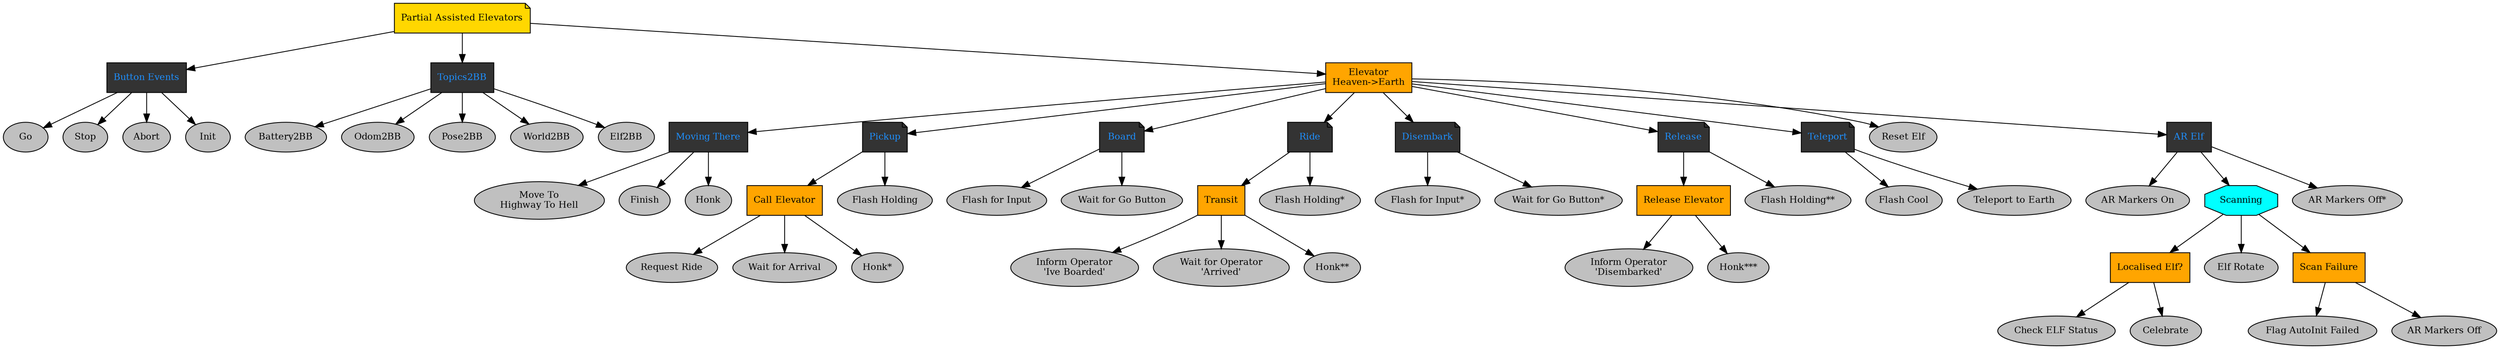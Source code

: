 digraph partial_assisted_elevators {
"Partial Assisted Elevators" [fontcolor=black, shape=note, fontsize=11, style=filled, fillcolor=gold];
"Button Events" [fontcolor=dodgerblue, shape=box, fontsize=11, style=filled, fillcolor=gray20];
"Partial Assisted Elevators" -> "Button Events";
Go [fontcolor=black, shape=ellipse, fontsize=11, style=filled, fillcolor=gray];
"Button Events" -> Go;
Stop [fontcolor=black, shape=ellipse, fontsize=11, style=filled, fillcolor=gray];
"Button Events" -> Stop;
Abort [fontcolor=black, shape=ellipse, fontsize=11, style=filled, fillcolor=gray];
"Button Events" -> Abort;
Init [fontcolor=black, shape=ellipse, fontsize=11, style=filled, fillcolor=gray];
"Button Events" -> Init;
Topics2BB [fontcolor=dodgerblue, shape=box, fontsize=11, style=filled, fillcolor=gray20];
"Partial Assisted Elevators" -> Topics2BB;
Battery2BB [fontcolor=black, shape=ellipse, fontsize=11, style=filled, fillcolor=gray];
Topics2BB -> Battery2BB;
Odom2BB [fontcolor=black, shape=ellipse, fontsize=11, style=filled, fillcolor=gray];
Topics2BB -> Odom2BB;
Pose2BB [fontcolor=black, shape=ellipse, fontsize=11, style=filled, fillcolor=gray];
Topics2BB -> Pose2BB;
World2BB [fontcolor=black, shape=ellipse, fontsize=11, style=filled, fillcolor=gray];
Topics2BB -> World2BB;
Elf2BB [fontcolor=black, shape=ellipse, fontsize=11, style=filled, fillcolor=gray];
Topics2BB -> Elf2BB;
"Elevator\nHeaven->Earth" [fontcolor=black, shape=box, fontsize=11, style=filled, fillcolor=orange];
"Partial Assisted Elevators" -> "Elevator\nHeaven->Earth";
"Moving There" [fontcolor=dodgerblue, shape=box, fontsize=11, style=filled, fillcolor=gray20];
"Elevator\nHeaven->Earth" -> "Moving There";
"Move To\nHighway To Hell" [fontcolor=black, shape=ellipse, fontsize=11, style=filled, fillcolor=gray];
"Moving There" -> "Move To\nHighway To Hell";
Finish [fontcolor=black, shape=ellipse, fontsize=11, style=filled, fillcolor=gray];
"Moving There" -> Finish;
Honk [fontcolor=black, shape=ellipse, fontsize=11, style=filled, fillcolor=gray];
"Moving There" -> Honk;
Pickup [fontcolor=dodgerblue, shape=note, fontsize=11, style=filled, fillcolor=gray20];
"Elevator\nHeaven->Earth" -> Pickup;
"Call Elevator" [fontcolor=black, shape=box, fontsize=11, style=filled, fillcolor=orange];
Pickup -> "Call Elevator";
"Request Ride" [fontcolor=black, shape=ellipse, fontsize=11, style=filled, fillcolor=gray];
"Call Elevator" -> "Request Ride";
"Wait for Arrival" [fontcolor=black, shape=ellipse, fontsize=11, style=filled, fillcolor=gray];
"Call Elevator" -> "Wait for Arrival";
"Honk*" [fontcolor=black, shape=ellipse, fontsize=11, style=filled, fillcolor=gray];
"Call Elevator" -> "Honk*";
"Flash Holding" [fontcolor=black, shape=ellipse, fontsize=11, style=filled, fillcolor=gray];
Pickup -> "Flash Holding";
Board [fontcolor=dodgerblue, shape=note, fontsize=11, style=filled, fillcolor=gray20];
"Elevator\nHeaven->Earth" -> Board;
"Flash for Input" [fontcolor=black, shape=ellipse, fontsize=11, style=filled, fillcolor=gray];
Board -> "Flash for Input";
"Wait for Go Button" [fontcolor=black, shape=ellipse, fontsize=11, style=filled, fillcolor=gray];
Board -> "Wait for Go Button";
Ride [fontcolor=dodgerblue, shape=note, fontsize=11, style=filled, fillcolor=gray20];
"Elevator\nHeaven->Earth" -> Ride;
Transit [fontcolor=black, shape=box, fontsize=11, style=filled, fillcolor=orange];
Ride -> Transit;
"Inform Operator\n'Ive Boarded'" [fontcolor=black, shape=ellipse, fontsize=11, style=filled, fillcolor=gray];
Transit -> "Inform Operator\n'Ive Boarded'";
"Wait for Operator\n'Arrived'" [fontcolor=black, shape=ellipse, fontsize=11, style=filled, fillcolor=gray];
Transit -> "Wait for Operator\n'Arrived'";
"Honk**" [fontcolor=black, shape=ellipse, fontsize=11, style=filled, fillcolor=gray];
Transit -> "Honk**";
"Flash Holding*" [fontcolor=black, shape=ellipse, fontsize=11, style=filled, fillcolor=gray];
Ride -> "Flash Holding*";
Disembark [fontcolor=dodgerblue, shape=note, fontsize=11, style=filled, fillcolor=gray20];
"Elevator\nHeaven->Earth" -> Disembark;
"Flash for Input*" [fontcolor=black, shape=ellipse, fontsize=11, style=filled, fillcolor=gray];
Disembark -> "Flash for Input*";
"Wait for Go Button*" [fontcolor=black, shape=ellipse, fontsize=11, style=filled, fillcolor=gray];
Disembark -> "Wait for Go Button*";
Release [fontcolor=dodgerblue, shape=note, fontsize=11, style=filled, fillcolor=gray20];
"Elevator\nHeaven->Earth" -> Release;
"Release Elevator" [fontcolor=black, shape=box, fontsize=11, style=filled, fillcolor=orange];
Release -> "Release Elevator";
"Inform Operator\n'Disembarked'" [fontcolor=black, shape=ellipse, fontsize=11, style=filled, fillcolor=gray];
"Release Elevator" -> "Inform Operator\n'Disembarked'";
"Honk***" [fontcolor=black, shape=ellipse, fontsize=11, style=filled, fillcolor=gray];
"Release Elevator" -> "Honk***";
"Flash Holding**" [fontcolor=black, shape=ellipse, fontsize=11, style=filled, fillcolor=gray];
Release -> "Flash Holding**";
Teleport [fontcolor=dodgerblue, shape=note, fontsize=11, style=filled, fillcolor=gray20];
"Elevator\nHeaven->Earth" -> Teleport;
"Flash Cool" [fontcolor=black, shape=ellipse, fontsize=11, style=filled, fillcolor=gray];
Teleport -> "Flash Cool";
"Teleport to Earth" [fontcolor=black, shape=ellipse, fontsize=11, style=filled, fillcolor=gray];
Teleport -> "Teleport to Earth";
"Reset Elf" [fontcolor=black, shape=ellipse, fontsize=11, style=filled, fillcolor=gray];
"Elevator\nHeaven->Earth" -> "Reset Elf";
"AR Elf" [fontcolor=dodgerblue, shape=box, fontsize=11, style=filled, fillcolor=gray20];
"Elevator\nHeaven->Earth" -> "AR Elf";
"AR Markers On" [fontcolor=black, shape=ellipse, fontsize=11, style=filled, fillcolor=gray];
"AR Elf" -> "AR Markers On";
Scanning [fontcolor=black, shape=octagon, fontsize=11, style=filled, fillcolor=cyan];
"AR Elf" -> Scanning;
"Localised Elf?" [fontcolor=black, shape=box, fontsize=11, style=filled, fillcolor=orange];
Scanning -> "Localised Elf?";
"Check ELF Status" [fontcolor=black, shape=ellipse, fontsize=11, style=filled, fillcolor=gray];
"Localised Elf?" -> "Check ELF Status";
Celebrate [fontcolor=black, shape=ellipse, fontsize=11, style=filled, fillcolor=gray];
"Localised Elf?" -> Celebrate;
"Elf Rotate" [fontcolor=black, shape=ellipse, fontsize=11, style=filled, fillcolor=gray];
Scanning -> "Elf Rotate";
"Scan Failure" [fontcolor=black, shape=box, fontsize=11, style=filled, fillcolor=orange];
Scanning -> "Scan Failure";
"Flag AutoInit Failed" [fontcolor=black, shape=ellipse, fontsize=11, style=filled, fillcolor=gray];
"Scan Failure" -> "Flag AutoInit Failed";
"AR Markers Off" [fontcolor=black, shape=ellipse, fontsize=11, style=filled, fillcolor=gray];
"Scan Failure" -> "AR Markers Off";
"AR Markers Off*" [fontcolor=black, shape=ellipse, fontsize=11, style=filled, fillcolor=gray];
"AR Elf" -> "AR Markers Off*";
}
